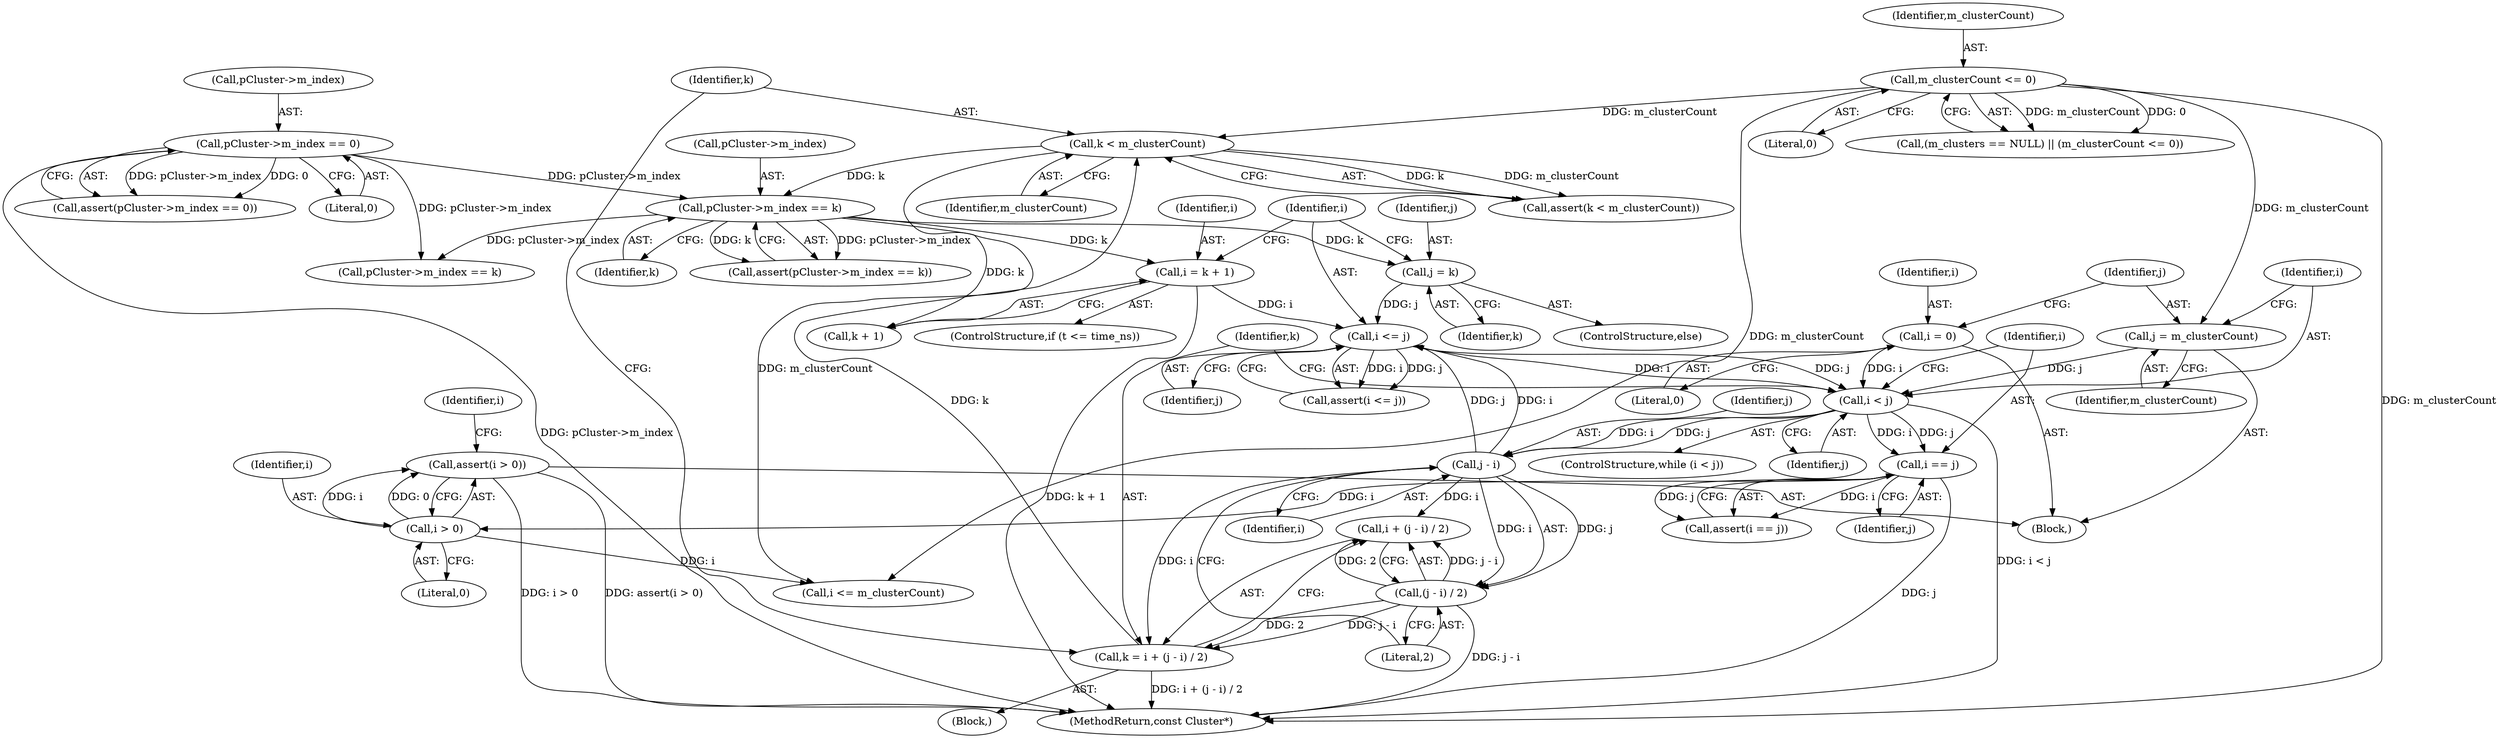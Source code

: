 digraph "1_Android_04839626ed859623901ebd3a5fd483982186b59d_41@API" {
"1000199" [label="(Call,assert(i > 0))"];
"1000200" [label="(Call,i > 0)"];
"1000196" [label="(Call,i == j)"];
"1000143" [label="(Call,i < j)"];
"1000192" [label="(Call,i <= j)"];
"1000182" [label="(Call,i = k + 1)"];
"1000169" [label="(Call,pCluster->m_index == k)"];
"1000123" [label="(Call,pCluster->m_index == 0)"];
"1000158" [label="(Call,k < m_clusterCount)"];
"1000148" [label="(Call,k = i + (j - i) / 2)"];
"1000153" [label="(Call,j - i)"];
"1000152" [label="(Call,(j - i) / 2)"];
"1000108" [label="(Call,m_clusterCount <= 0)"];
"1000188" [label="(Call,j = k)"];
"1000135" [label="(Call,i = 0)"];
"1000139" [label="(Call,j = m_clusterCount)"];
"1000197" [label="(Identifier,i)"];
"1000139" [label="(Call,j = m_clusterCount)"];
"1000182" [label="(Call,i = k + 1)"];
"1000188" [label="(Call,j = k)"];
"1000198" [label="(Identifier,j)"];
"1000196" [label="(Call,i == j)"];
"1000221" [label="(Call,pCluster->m_index == k)"];
"1000122" [label="(Call,assert(pCluster->m_index == 0))"];
"1000191" [label="(Call,assert(i <= j))"];
"1000232" [label="(MethodReturn,const Cluster*)"];
"1000143" [label="(Call,i < j)"];
"1000194" [label="(Identifier,j)"];
"1000137" [label="(Literal,0)"];
"1000205" [label="(Identifier,i)"];
"1000157" [label="(Call,assert(k < m_clusterCount))"];
"1000155" [label="(Identifier,i)"];
"1000104" [label="(Call,(m_clusters == NULL) || (m_clusterCount <= 0))"];
"1000204" [label="(Call,i <= m_clusterCount)"];
"1000109" [label="(Identifier,m_clusterCount)"];
"1000140" [label="(Identifier,j)"];
"1000141" [label="(Identifier,m_clusterCount)"];
"1000110" [label="(Literal,0)"];
"1000189" [label="(Identifier,j)"];
"1000184" [label="(Call,k + 1)"];
"1000190" [label="(Identifier,k)"];
"1000142" [label="(ControlStructure,while (i < j))"];
"1000156" [label="(Literal,2)"];
"1000136" [label="(Identifier,i)"];
"1000148" [label="(Call,k = i + (j - i) / 2)"];
"1000135" [label="(Call,i = 0)"];
"1000169" [label="(Call,pCluster->m_index == k)"];
"1000160" [label="(Identifier,m_clusterCount)"];
"1000108" [label="(Call,m_clusterCount <= 0)"];
"1000200" [label="(Call,i > 0)"];
"1000146" [label="(Block,)"];
"1000183" [label="(Identifier,i)"];
"1000124" [label="(Call,pCluster->m_index)"];
"1000153" [label="(Call,j - i)"];
"1000178" [label="(ControlStructure,if (t <= time_ns))"];
"1000159" [label="(Identifier,k)"];
"1000187" [label="(ControlStructure,else)"];
"1000127" [label="(Literal,0)"];
"1000168" [label="(Call,assert(pCluster->m_index == k))"];
"1000102" [label="(Block,)"];
"1000202" [label="(Literal,0)"];
"1000149" [label="(Identifier,k)"];
"1000195" [label="(Call,assert(i == j))"];
"1000201" [label="(Identifier,i)"];
"1000154" [label="(Identifier,j)"];
"1000192" [label="(Call,i <= j)"];
"1000170" [label="(Call,pCluster->m_index)"];
"1000152" [label="(Call,(j - i) / 2)"];
"1000145" [label="(Identifier,j)"];
"1000173" [label="(Identifier,k)"];
"1000150" [label="(Call,i + (j - i) / 2)"];
"1000158" [label="(Call,k < m_clusterCount)"];
"1000199" [label="(Call,assert(i > 0))"];
"1000193" [label="(Identifier,i)"];
"1000123" [label="(Call,pCluster->m_index == 0)"];
"1000144" [label="(Identifier,i)"];
"1000199" -> "1000102"  [label="AST: "];
"1000199" -> "1000200"  [label="CFG: "];
"1000200" -> "1000199"  [label="AST: "];
"1000205" -> "1000199"  [label="CFG: "];
"1000199" -> "1000232"  [label="DDG: assert(i > 0)"];
"1000199" -> "1000232"  [label="DDG: i > 0"];
"1000200" -> "1000199"  [label="DDG: i"];
"1000200" -> "1000199"  [label="DDG: 0"];
"1000200" -> "1000202"  [label="CFG: "];
"1000201" -> "1000200"  [label="AST: "];
"1000202" -> "1000200"  [label="AST: "];
"1000196" -> "1000200"  [label="DDG: i"];
"1000200" -> "1000204"  [label="DDG: i"];
"1000196" -> "1000195"  [label="AST: "];
"1000196" -> "1000198"  [label="CFG: "];
"1000197" -> "1000196"  [label="AST: "];
"1000198" -> "1000196"  [label="AST: "];
"1000195" -> "1000196"  [label="CFG: "];
"1000196" -> "1000232"  [label="DDG: j"];
"1000196" -> "1000195"  [label="DDG: i"];
"1000196" -> "1000195"  [label="DDG: j"];
"1000143" -> "1000196"  [label="DDG: i"];
"1000143" -> "1000196"  [label="DDG: j"];
"1000143" -> "1000142"  [label="AST: "];
"1000143" -> "1000145"  [label="CFG: "];
"1000144" -> "1000143"  [label="AST: "];
"1000145" -> "1000143"  [label="AST: "];
"1000149" -> "1000143"  [label="CFG: "];
"1000197" -> "1000143"  [label="CFG: "];
"1000143" -> "1000232"  [label="DDG: i < j"];
"1000192" -> "1000143"  [label="DDG: i"];
"1000192" -> "1000143"  [label="DDG: j"];
"1000135" -> "1000143"  [label="DDG: i"];
"1000139" -> "1000143"  [label="DDG: j"];
"1000143" -> "1000153"  [label="DDG: j"];
"1000143" -> "1000153"  [label="DDG: i"];
"1000192" -> "1000191"  [label="AST: "];
"1000192" -> "1000194"  [label="CFG: "];
"1000193" -> "1000192"  [label="AST: "];
"1000194" -> "1000192"  [label="AST: "];
"1000191" -> "1000192"  [label="CFG: "];
"1000192" -> "1000191"  [label="DDG: i"];
"1000192" -> "1000191"  [label="DDG: j"];
"1000182" -> "1000192"  [label="DDG: i"];
"1000153" -> "1000192"  [label="DDG: i"];
"1000153" -> "1000192"  [label="DDG: j"];
"1000188" -> "1000192"  [label="DDG: j"];
"1000182" -> "1000178"  [label="AST: "];
"1000182" -> "1000184"  [label="CFG: "];
"1000183" -> "1000182"  [label="AST: "];
"1000184" -> "1000182"  [label="AST: "];
"1000193" -> "1000182"  [label="CFG: "];
"1000182" -> "1000232"  [label="DDG: k + 1"];
"1000169" -> "1000182"  [label="DDG: k"];
"1000169" -> "1000168"  [label="AST: "];
"1000169" -> "1000173"  [label="CFG: "];
"1000170" -> "1000169"  [label="AST: "];
"1000173" -> "1000169"  [label="AST: "];
"1000168" -> "1000169"  [label="CFG: "];
"1000169" -> "1000168"  [label="DDG: pCluster->m_index"];
"1000169" -> "1000168"  [label="DDG: k"];
"1000123" -> "1000169"  [label="DDG: pCluster->m_index"];
"1000158" -> "1000169"  [label="DDG: k"];
"1000169" -> "1000184"  [label="DDG: k"];
"1000169" -> "1000188"  [label="DDG: k"];
"1000169" -> "1000221"  [label="DDG: pCluster->m_index"];
"1000123" -> "1000122"  [label="AST: "];
"1000123" -> "1000127"  [label="CFG: "];
"1000124" -> "1000123"  [label="AST: "];
"1000127" -> "1000123"  [label="AST: "];
"1000122" -> "1000123"  [label="CFG: "];
"1000123" -> "1000232"  [label="DDG: pCluster->m_index"];
"1000123" -> "1000122"  [label="DDG: pCluster->m_index"];
"1000123" -> "1000122"  [label="DDG: 0"];
"1000123" -> "1000221"  [label="DDG: pCluster->m_index"];
"1000158" -> "1000157"  [label="AST: "];
"1000158" -> "1000160"  [label="CFG: "];
"1000159" -> "1000158"  [label="AST: "];
"1000160" -> "1000158"  [label="AST: "];
"1000157" -> "1000158"  [label="CFG: "];
"1000158" -> "1000157"  [label="DDG: k"];
"1000158" -> "1000157"  [label="DDG: m_clusterCount"];
"1000148" -> "1000158"  [label="DDG: k"];
"1000108" -> "1000158"  [label="DDG: m_clusterCount"];
"1000158" -> "1000204"  [label="DDG: m_clusterCount"];
"1000148" -> "1000146"  [label="AST: "];
"1000148" -> "1000150"  [label="CFG: "];
"1000149" -> "1000148"  [label="AST: "];
"1000150" -> "1000148"  [label="AST: "];
"1000159" -> "1000148"  [label="CFG: "];
"1000148" -> "1000232"  [label="DDG: i + (j - i) / 2"];
"1000153" -> "1000148"  [label="DDG: i"];
"1000152" -> "1000148"  [label="DDG: j - i"];
"1000152" -> "1000148"  [label="DDG: 2"];
"1000153" -> "1000152"  [label="AST: "];
"1000153" -> "1000155"  [label="CFG: "];
"1000154" -> "1000153"  [label="AST: "];
"1000155" -> "1000153"  [label="AST: "];
"1000156" -> "1000153"  [label="CFG: "];
"1000153" -> "1000150"  [label="DDG: i"];
"1000153" -> "1000152"  [label="DDG: j"];
"1000153" -> "1000152"  [label="DDG: i"];
"1000152" -> "1000150"  [label="AST: "];
"1000152" -> "1000156"  [label="CFG: "];
"1000156" -> "1000152"  [label="AST: "];
"1000150" -> "1000152"  [label="CFG: "];
"1000152" -> "1000232"  [label="DDG: j - i"];
"1000152" -> "1000150"  [label="DDG: j - i"];
"1000152" -> "1000150"  [label="DDG: 2"];
"1000108" -> "1000104"  [label="AST: "];
"1000108" -> "1000110"  [label="CFG: "];
"1000109" -> "1000108"  [label="AST: "];
"1000110" -> "1000108"  [label="AST: "];
"1000104" -> "1000108"  [label="CFG: "];
"1000108" -> "1000232"  [label="DDG: m_clusterCount"];
"1000108" -> "1000104"  [label="DDG: m_clusterCount"];
"1000108" -> "1000104"  [label="DDG: 0"];
"1000108" -> "1000139"  [label="DDG: m_clusterCount"];
"1000108" -> "1000204"  [label="DDG: m_clusterCount"];
"1000188" -> "1000187"  [label="AST: "];
"1000188" -> "1000190"  [label="CFG: "];
"1000189" -> "1000188"  [label="AST: "];
"1000190" -> "1000188"  [label="AST: "];
"1000193" -> "1000188"  [label="CFG: "];
"1000135" -> "1000102"  [label="AST: "];
"1000135" -> "1000137"  [label="CFG: "];
"1000136" -> "1000135"  [label="AST: "];
"1000137" -> "1000135"  [label="AST: "];
"1000140" -> "1000135"  [label="CFG: "];
"1000139" -> "1000102"  [label="AST: "];
"1000139" -> "1000141"  [label="CFG: "];
"1000140" -> "1000139"  [label="AST: "];
"1000141" -> "1000139"  [label="AST: "];
"1000144" -> "1000139"  [label="CFG: "];
}
